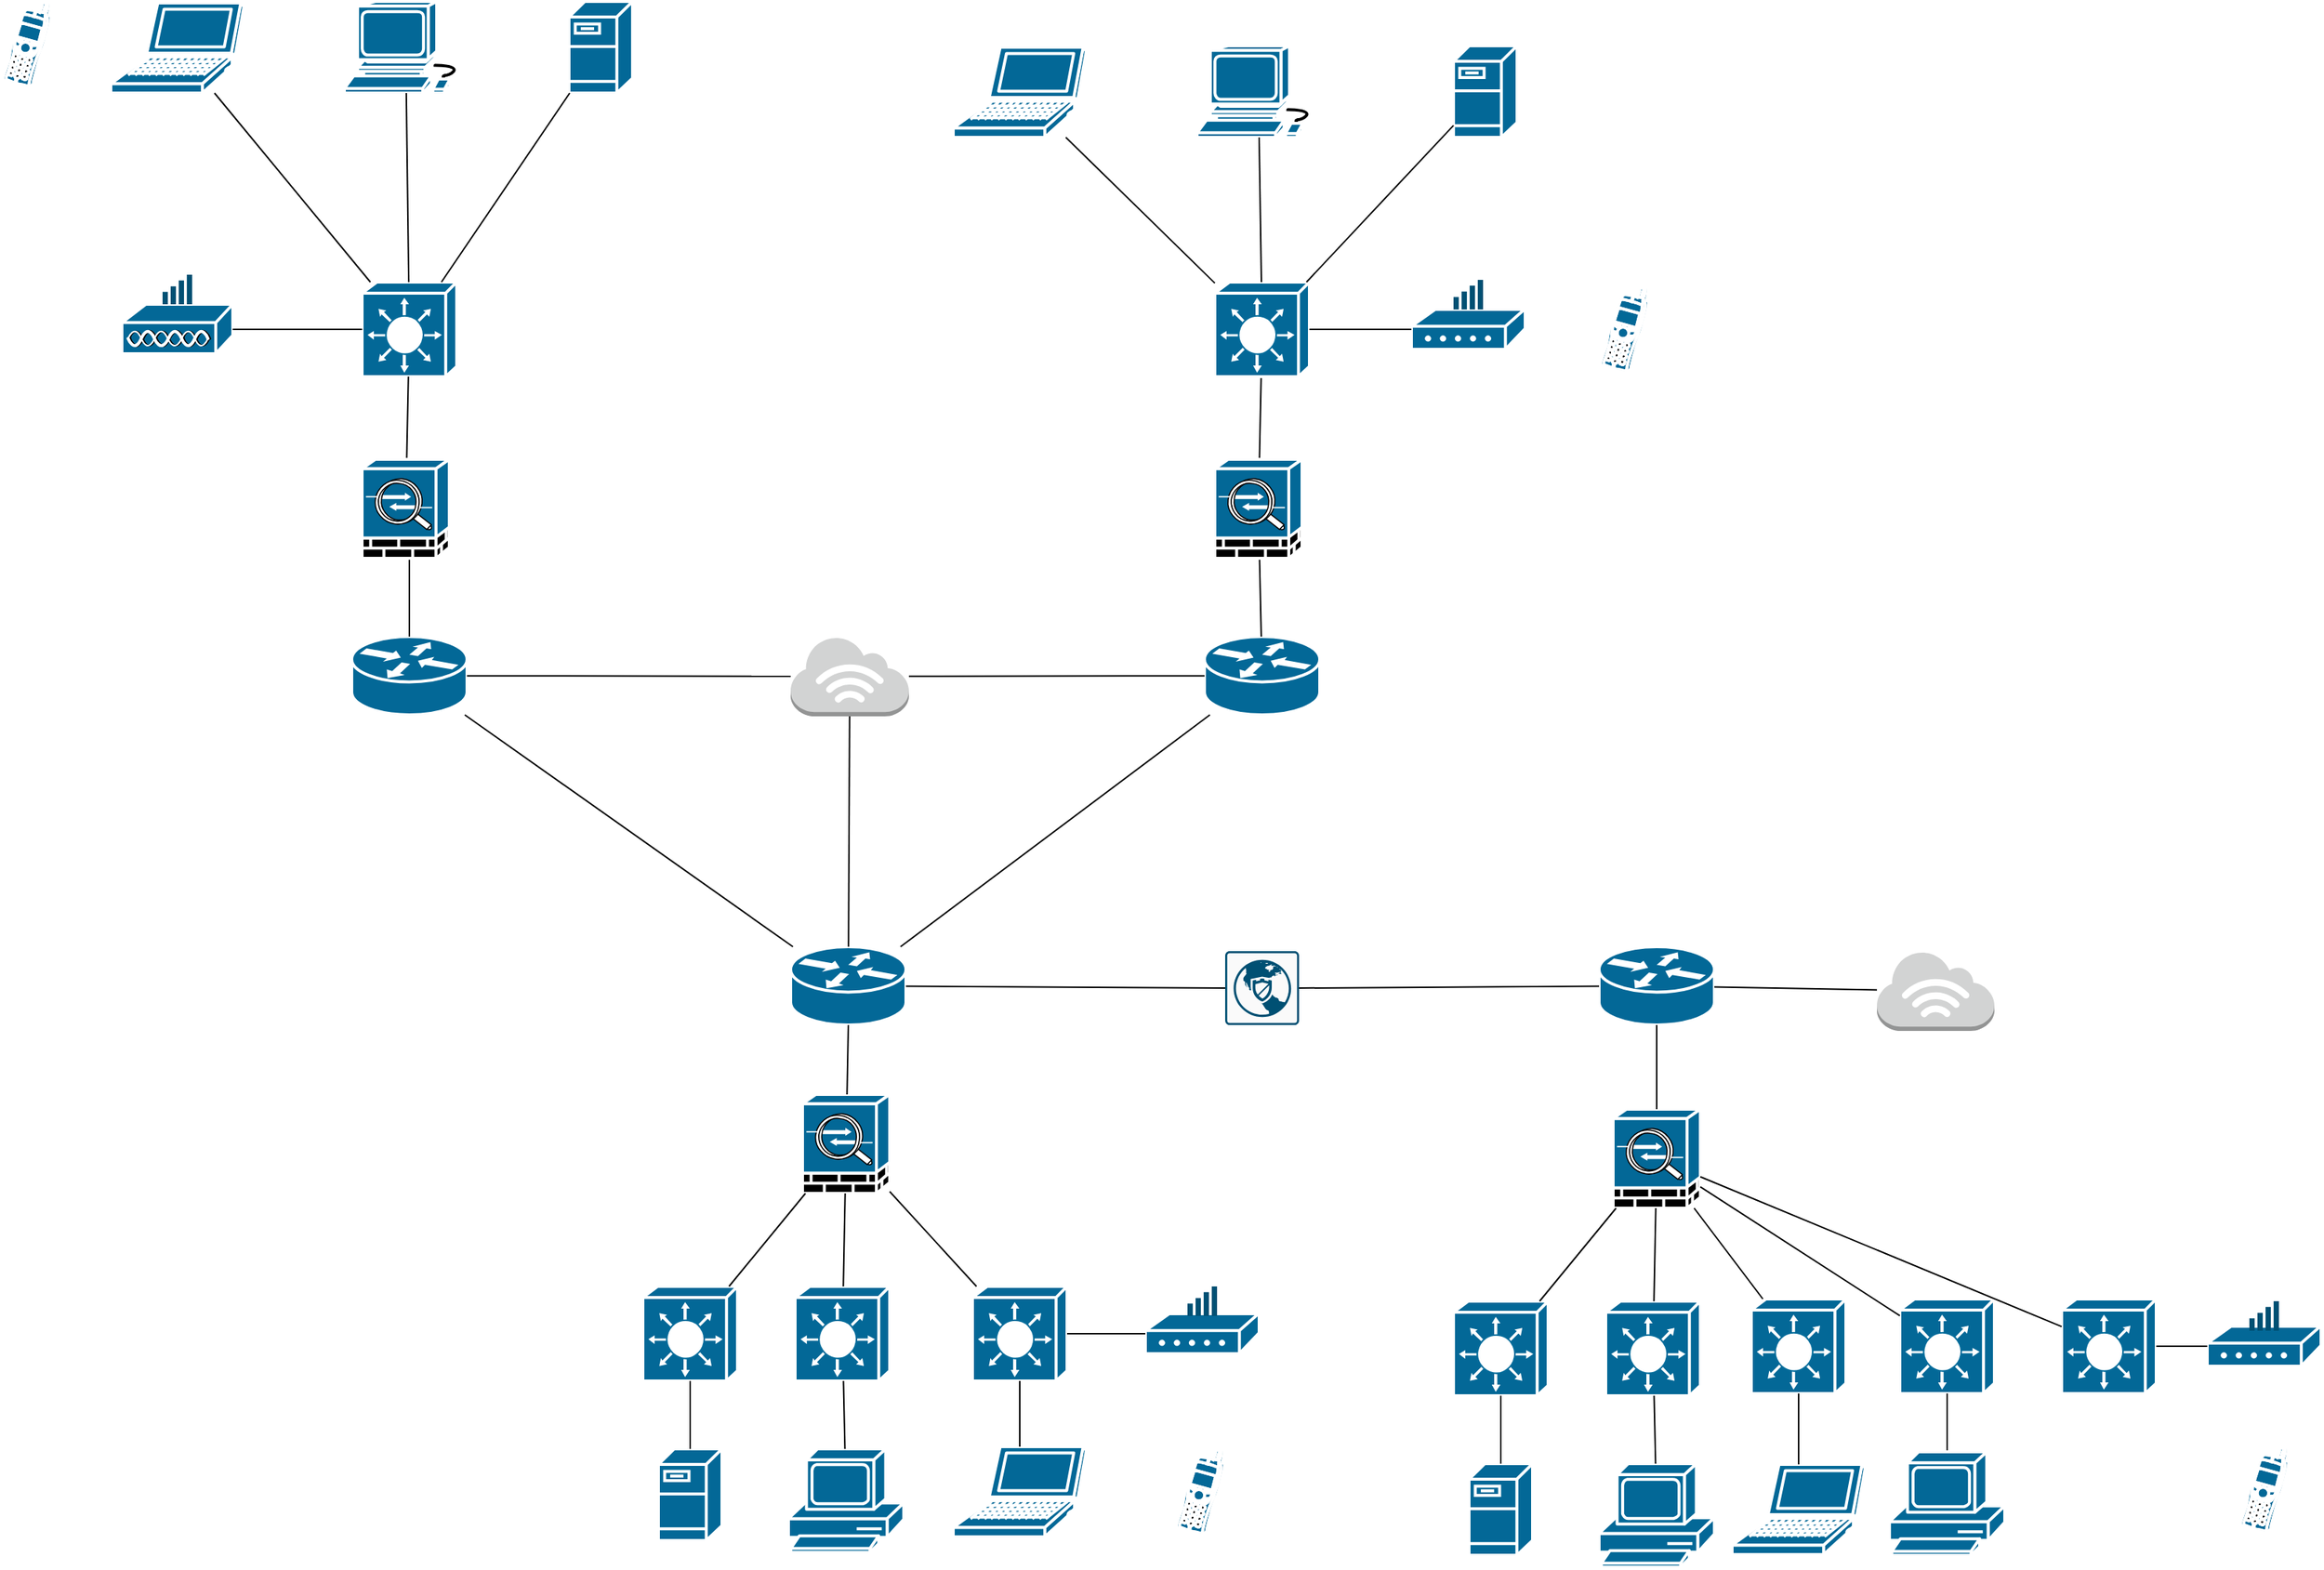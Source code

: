 <mxfile version="20.6.0" type="github">
  <diagram id="C7ttmFVQLfxEwBZLySlj" name="Page-1">
    <mxGraphModel dx="2482" dy="1998" grid="1" gridSize="10" guides="1" tooltips="1" connect="1" arrows="1" fold="1" page="1" pageScale="1" pageWidth="850" pageHeight="1100" math="0" shadow="0">
      <root>
        <mxCell id="0" />
        <mxCell id="1" parent="0" />
        <mxCell id="tZ0DMFnD_mlM0kwJPa9A-1" value="" style="shape=mxgraph.cisco.switches.layer_3_switch;sketch=0;html=1;pointerEvents=1;dashed=0;fillColor=#036897;strokeColor=#ffffff;strokeWidth=2;verticalLabelPosition=bottom;verticalAlign=top;align=center;outlineConnect=0;" vertex="1" parent="1">
          <mxGeometry x="210" y="110" width="64" height="64" as="geometry" />
        </mxCell>
        <mxCell id="tZ0DMFnD_mlM0kwJPa9A-3" value="" style="shape=mxgraph.cisco.servers.fileserver;sketch=0;html=1;pointerEvents=1;dashed=0;fillColor=#036897;strokeColor=#ffffff;strokeWidth=2;verticalLabelPosition=bottom;verticalAlign=top;align=center;outlineConnect=0;" vertex="1" parent="1">
          <mxGeometry x="350" y="-80" width="43" height="62" as="geometry" />
        </mxCell>
        <mxCell id="tZ0DMFnD_mlM0kwJPa9A-4" value="" style="shape=mxgraph.cisco.computers_and_peripherals.laptop;sketch=0;html=1;pointerEvents=1;dashed=0;fillColor=#036897;strokeColor=#ffffff;strokeWidth=2;verticalLabelPosition=bottom;verticalAlign=top;align=center;outlineConnect=0;" vertex="1" parent="1">
          <mxGeometry x="40" y="-79" width="90" height="61" as="geometry" />
        </mxCell>
        <mxCell id="tZ0DMFnD_mlM0kwJPa9A-5" value="" style="shape=mxgraph.cisco.computers_and_peripherals.workstation;sketch=0;html=1;pointerEvents=1;dashed=0;fillColor=#036897;strokeColor=#ffffff;strokeWidth=2;verticalLabelPosition=bottom;verticalAlign=top;align=center;outlineConnect=0;" vertex="1" parent="1">
          <mxGeometry x="198" y="-80" width="83" height="62" as="geometry" />
        </mxCell>
        <mxCell id="tZ0DMFnD_mlM0kwJPa9A-7" value="" style="shape=mxgraph.cisco.routers.router;sketch=0;html=1;pointerEvents=1;dashed=0;fillColor=#036897;strokeColor=#ffffff;strokeWidth=2;verticalLabelPosition=bottom;verticalAlign=top;align=center;outlineConnect=0;" vertex="1" parent="1">
          <mxGeometry x="203" y="350" width="78" height="53" as="geometry" />
        </mxCell>
        <mxCell id="tZ0DMFnD_mlM0kwJPa9A-8" value="" style="shape=mxgraph.cisco.misc.access_point;sketch=0;html=1;pointerEvents=1;dashed=0;fillColor=#036897;strokeColor=#ffffff;strokeWidth=2;verticalLabelPosition=bottom;verticalAlign=top;align=center;outlineConnect=0;" vertex="1" parent="1">
          <mxGeometry x="47.5" y="125" width="75" height="34" as="geometry" />
        </mxCell>
        <mxCell id="tZ0DMFnD_mlM0kwJPa9A-9" value="" style="endArrow=none;html=1;rounded=0;" edge="1" parent="1" source="tZ0DMFnD_mlM0kwJPa9A-1" target="tZ0DMFnD_mlM0kwJPa9A-8">
          <mxGeometry width="50" height="50" relative="1" as="geometry">
            <mxPoint x="440" y="250" as="sourcePoint" />
            <mxPoint x="490" y="200" as="targetPoint" />
          </mxGeometry>
        </mxCell>
        <mxCell id="tZ0DMFnD_mlM0kwJPa9A-10" value="" style="endArrow=none;html=1;rounded=0;" edge="1" parent="1" source="tZ0DMFnD_mlM0kwJPa9A-85" target="tZ0DMFnD_mlM0kwJPa9A-1">
          <mxGeometry width="50" height="50" relative="1" as="geometry">
            <mxPoint x="242" y="230" as="sourcePoint" />
            <mxPoint x="490" y="200" as="targetPoint" />
          </mxGeometry>
        </mxCell>
        <mxCell id="tZ0DMFnD_mlM0kwJPa9A-14" value="" style="endArrow=none;html=1;rounded=0;" edge="1" parent="1" source="tZ0DMFnD_mlM0kwJPa9A-1" target="tZ0DMFnD_mlM0kwJPa9A-5">
          <mxGeometry width="50" height="50" relative="1" as="geometry">
            <mxPoint x="440" y="250" as="sourcePoint" />
            <mxPoint x="490" y="200" as="targetPoint" />
          </mxGeometry>
        </mxCell>
        <mxCell id="tZ0DMFnD_mlM0kwJPa9A-15" value="" style="endArrow=none;html=1;rounded=0;" edge="1" parent="1" source="tZ0DMFnD_mlM0kwJPa9A-1" target="tZ0DMFnD_mlM0kwJPa9A-4">
          <mxGeometry width="50" height="50" relative="1" as="geometry">
            <mxPoint x="440" y="250" as="sourcePoint" />
            <mxPoint x="490" y="200" as="targetPoint" />
          </mxGeometry>
        </mxCell>
        <mxCell id="tZ0DMFnD_mlM0kwJPa9A-16" value="" style="endArrow=none;html=1;rounded=0;" edge="1" parent="1" source="tZ0DMFnD_mlM0kwJPa9A-1" target="tZ0DMFnD_mlM0kwJPa9A-3">
          <mxGeometry width="50" height="50" relative="1" as="geometry">
            <mxPoint x="440" y="250" as="sourcePoint" />
            <mxPoint x="490" y="200" as="targetPoint" />
          </mxGeometry>
        </mxCell>
        <mxCell id="tZ0DMFnD_mlM0kwJPa9A-17" value="" style="endArrow=none;html=1;rounded=0;" edge="1" parent="1" target="tZ0DMFnD_mlM0kwJPa9A-7">
          <mxGeometry width="50" height="50" relative="1" as="geometry">
            <mxPoint x="242" y="297" as="sourcePoint" />
            <mxPoint x="490" y="200" as="targetPoint" />
          </mxGeometry>
        </mxCell>
        <mxCell id="tZ0DMFnD_mlM0kwJPa9A-53" value="" style="shape=mxgraph.cisco.modems_and_phones.cell_phone;sketch=0;html=1;pointerEvents=1;dashed=0;fillColor=#036897;strokeColor=#ffffff;strokeWidth=2;verticalLabelPosition=bottom;verticalAlign=top;align=center;outlineConnect=0;" vertex="1" parent="1">
          <mxGeometry x="-34" y="-80" width="34" height="58" as="geometry" />
        </mxCell>
        <mxCell id="tZ0DMFnD_mlM0kwJPa9A-55" value="" style="points=[[0,0.58,0],[0.09,0.58,0],[0.36,0.39,0],[0.64,0.195,0],[0.91,0,0],[1,0,0],[1,0.25,0],[1,0.5,0],[1,0.75,0],[1,1,0],[0,1,0],[0.09,1,0],[0.36,1,0],[0.64,1,0],[0.91,1,0],[0,0.79,0]];verticalLabelPosition=bottom;sketch=0;html=1;verticalAlign=top;aspect=fixed;align=center;pointerEvents=1;shape=mxgraph.cisco19.wifi_indicator;fillColor=#005073;strokeColor=none;" vertex="1" parent="1">
          <mxGeometry x="75" y="105" width="20" height="20" as="geometry" />
        </mxCell>
        <mxCell id="tZ0DMFnD_mlM0kwJPa9A-59" value="" style="shape=mxgraph.cisco.routers.router;sketch=0;html=1;pointerEvents=1;dashed=0;fillColor=#036897;strokeColor=#ffffff;strokeWidth=2;verticalLabelPosition=bottom;verticalAlign=top;align=center;outlineConnect=0;" vertex="1" parent="1">
          <mxGeometry x="780" y="350" width="78" height="53" as="geometry" />
        </mxCell>
        <mxCell id="tZ0DMFnD_mlM0kwJPa9A-61" value="" style="endArrow=none;html=1;rounded=0;" edge="1" parent="1" source="tZ0DMFnD_mlM0kwJPa9A-86" target="tZ0DMFnD_mlM0kwJPa9A-59">
          <mxGeometry width="50" height="50" relative="1" as="geometry">
            <mxPoint x="819.0" y="297.0" as="sourcePoint" />
            <mxPoint x="470" y="200" as="targetPoint" />
          </mxGeometry>
        </mxCell>
        <mxCell id="tZ0DMFnD_mlM0kwJPa9A-62" value="" style="endArrow=none;html=1;rounded=0;" edge="1" parent="1" source="tZ0DMFnD_mlM0kwJPa9A-63" target="tZ0DMFnD_mlM0kwJPa9A-86">
          <mxGeometry width="50" height="50" relative="1" as="geometry">
            <mxPoint x="420" y="250" as="sourcePoint" />
            <mxPoint x="819.0" y="230" as="targetPoint" />
          </mxGeometry>
        </mxCell>
        <mxCell id="tZ0DMFnD_mlM0kwJPa9A-63" value="" style="shape=mxgraph.cisco.switches.layer_3_switch;sketch=0;html=1;pointerEvents=1;dashed=0;fillColor=#036897;strokeColor=#ffffff;strokeWidth=2;verticalLabelPosition=bottom;verticalAlign=top;align=center;outlineConnect=0;" vertex="1" parent="1">
          <mxGeometry x="787" y="110" width="64" height="64" as="geometry" />
        </mxCell>
        <mxCell id="tZ0DMFnD_mlM0kwJPa9A-64" value="" style="shape=mxgraph.cisco.servers.fileserver;sketch=0;html=1;pointerEvents=1;dashed=0;fillColor=#036897;strokeColor=#ffffff;strokeWidth=2;verticalLabelPosition=bottom;verticalAlign=top;align=center;outlineConnect=0;" vertex="1" parent="1">
          <mxGeometry x="948.5" y="-50" width="43" height="62" as="geometry" />
        </mxCell>
        <mxCell id="tZ0DMFnD_mlM0kwJPa9A-65" value="" style="endArrow=none;html=1;rounded=0;" edge="1" parent="1" source="tZ0DMFnD_mlM0kwJPa9A-63" target="tZ0DMFnD_mlM0kwJPa9A-64">
          <mxGeometry width="50" height="50" relative="1" as="geometry">
            <mxPoint x="660" y="210" as="sourcePoint" />
            <mxPoint x="710" y="160" as="targetPoint" />
          </mxGeometry>
        </mxCell>
        <mxCell id="tZ0DMFnD_mlM0kwJPa9A-66" value="" style="shape=mxgraph.cisco.computers_and_peripherals.workstation;sketch=0;html=1;pointerEvents=1;dashed=0;fillColor=#036897;strokeColor=#ffffff;strokeWidth=2;verticalLabelPosition=bottom;verticalAlign=top;align=center;outlineConnect=0;" vertex="1" parent="1">
          <mxGeometry x="775" y="-50" width="83" height="62" as="geometry" />
        </mxCell>
        <mxCell id="tZ0DMFnD_mlM0kwJPa9A-67" value="" style="endArrow=none;html=1;rounded=0;" edge="1" parent="1" source="tZ0DMFnD_mlM0kwJPa9A-63" target="tZ0DMFnD_mlM0kwJPa9A-66">
          <mxGeometry width="50" height="50" relative="1" as="geometry">
            <mxPoint x="670" y="110" as="sourcePoint" />
            <mxPoint x="720" y="60" as="targetPoint" />
          </mxGeometry>
        </mxCell>
        <mxCell id="tZ0DMFnD_mlM0kwJPa9A-68" value="" style="shape=mxgraph.cisco.computers_and_peripherals.laptop;sketch=0;html=1;pointerEvents=1;dashed=0;fillColor=#036897;strokeColor=#ffffff;strokeWidth=2;verticalLabelPosition=bottom;verticalAlign=top;align=center;outlineConnect=0;" vertex="1" parent="1">
          <mxGeometry x="610" y="-49" width="90" height="61" as="geometry" />
        </mxCell>
        <mxCell id="tZ0DMFnD_mlM0kwJPa9A-69" value="" style="endArrow=none;html=1;rounded=0;" edge="1" parent="1" source="tZ0DMFnD_mlM0kwJPa9A-63" target="tZ0DMFnD_mlM0kwJPa9A-68">
          <mxGeometry width="50" height="50" relative="1" as="geometry">
            <mxPoint x="580" y="90" as="sourcePoint" />
            <mxPoint x="630" y="40" as="targetPoint" />
          </mxGeometry>
        </mxCell>
        <mxCell id="tZ0DMFnD_mlM0kwJPa9A-70" value="" style="shape=mxgraph.cisco.modems_and_phones.modem;sketch=0;html=1;pointerEvents=1;dashed=0;fillColor=#036897;strokeColor=#ffffff;strokeWidth=2;verticalLabelPosition=bottom;verticalAlign=top;align=center;outlineConnect=0;" vertex="1" parent="1">
          <mxGeometry x="920" y="128.5" width="77" height="27" as="geometry" />
        </mxCell>
        <mxCell id="tZ0DMFnD_mlM0kwJPa9A-71" value="" style="endArrow=none;html=1;rounded=0;" edge="1" parent="1" source="tZ0DMFnD_mlM0kwJPa9A-70" target="tZ0DMFnD_mlM0kwJPa9A-63">
          <mxGeometry width="50" height="50" relative="1" as="geometry">
            <mxPoint x="600" y="90" as="sourcePoint" />
            <mxPoint x="650" y="40" as="targetPoint" />
          </mxGeometry>
        </mxCell>
        <mxCell id="tZ0DMFnD_mlM0kwJPa9A-72" value="" style="points=[[0,0.58,0],[0.09,0.58,0],[0.36,0.39,0],[0.64,0.195,0],[0.91,0,0],[1,0,0],[1,0.25,0],[1,0.5,0],[1,0.75,0],[1,1,0],[0,1,0],[0.09,1,0],[0.36,1,0],[0.64,1,0],[0.91,1,0],[0,0.79,0]];verticalLabelPosition=bottom;sketch=0;html=1;verticalAlign=top;aspect=fixed;align=center;pointerEvents=1;shape=mxgraph.cisco19.wifi_indicator;fillColor=#005073;strokeColor=none;" vertex="1" parent="1">
          <mxGeometry x="948.5" y="108.5" width="20" height="20" as="geometry" />
        </mxCell>
        <mxCell id="tZ0DMFnD_mlM0kwJPa9A-73" value="" style="shape=mxgraph.cisco.modems_and_phones.cell_phone;sketch=0;html=1;pointerEvents=1;dashed=0;fillColor=#036897;strokeColor=#ffffff;strokeWidth=2;verticalLabelPosition=bottom;verticalAlign=top;align=center;outlineConnect=0;" vertex="1" parent="1">
          <mxGeometry x="1480" y="898.5" width="34" height="58" as="geometry" />
        </mxCell>
        <mxCell id="tZ0DMFnD_mlM0kwJPa9A-76" value="" style="shape=mxgraph.cisco.routers.router;sketch=0;html=1;pointerEvents=1;dashed=0;fillColor=#036897;strokeColor=#ffffff;strokeWidth=2;verticalLabelPosition=bottom;verticalAlign=top;align=center;outlineConnect=0;" vertex="1" parent="1">
          <mxGeometry x="500" y="560" width="78" height="53" as="geometry" />
        </mxCell>
        <mxCell id="tZ0DMFnD_mlM0kwJPa9A-77" value="" style="endArrow=none;html=1;rounded=0;" edge="1" parent="1" source="tZ0DMFnD_mlM0kwJPa9A-76" target="tZ0DMFnD_mlM0kwJPa9A-7">
          <mxGeometry width="50" height="50" relative="1" as="geometry">
            <mxPoint x="510" y="500" as="sourcePoint" />
            <mxPoint x="560" y="450" as="targetPoint" />
          </mxGeometry>
        </mxCell>
        <mxCell id="tZ0DMFnD_mlM0kwJPa9A-78" value="" style="endArrow=none;html=1;rounded=0;" edge="1" parent="1" source="tZ0DMFnD_mlM0kwJPa9A-76" target="tZ0DMFnD_mlM0kwJPa9A-59">
          <mxGeometry width="50" height="50" relative="1" as="geometry">
            <mxPoint x="510" y="500" as="sourcePoint" />
            <mxPoint x="560" y="450" as="targetPoint" />
          </mxGeometry>
        </mxCell>
        <mxCell id="tZ0DMFnD_mlM0kwJPa9A-81" value="" style="shape=mxgraph.cisco.routers.router;sketch=0;html=1;pointerEvents=1;dashed=0;fillColor=#036897;strokeColor=#ffffff;strokeWidth=2;verticalLabelPosition=bottom;verticalAlign=top;align=center;outlineConnect=0;" vertex="1" parent="1">
          <mxGeometry x="1047" y="560" width="78" height="53" as="geometry" />
        </mxCell>
        <mxCell id="tZ0DMFnD_mlM0kwJPa9A-85" value="" style="shape=mxgraph.cisco.misc.asa_5500;html=1;pointerEvents=1;dashed=0;fillColor=#036897;strokeColor=#ffffff;strokeWidth=2;verticalLabelPosition=bottom;verticalAlign=top;align=center;outlineConnect=0;" vertex="1" parent="1">
          <mxGeometry x="210" y="230" width="59" height="67" as="geometry" />
        </mxCell>
        <mxCell id="tZ0DMFnD_mlM0kwJPa9A-86" value="" style="shape=mxgraph.cisco.misc.asa_5500;html=1;pointerEvents=1;dashed=0;fillColor=#036897;strokeColor=#ffffff;strokeWidth=2;verticalLabelPosition=bottom;verticalAlign=top;align=center;outlineConnect=0;" vertex="1" parent="1">
          <mxGeometry x="787" y="230" width="59" height="67" as="geometry" />
        </mxCell>
        <mxCell id="tZ0DMFnD_mlM0kwJPa9A-88" value="" style="sketch=0;points=[[0.015,0.015,0],[0.985,0.015,0],[0.985,0.985,0],[0.015,0.985,0],[0.25,0,0],[0.5,0,0],[0.75,0,0],[1,0.25,0],[1,0.5,0],[1,0.75,0],[0.75,1,0],[0.5,1,0],[0.25,1,0],[0,0.75,0],[0,0.5,0],[0,0.25,0]];verticalLabelPosition=bottom;html=1;verticalAlign=top;aspect=fixed;align=center;pointerEvents=1;shape=mxgraph.cisco19.rect;prIcon=virtual_private_network;fillColor=#FAFAFA;strokeColor=#005073;" vertex="1" parent="1">
          <mxGeometry x="794" y="563" width="50" height="50" as="geometry" />
        </mxCell>
        <mxCell id="tZ0DMFnD_mlM0kwJPa9A-89" value="" style="endArrow=none;html=1;rounded=0;exitX=0;exitY=0.5;exitDx=0;exitDy=0;exitPerimeter=0;" edge="1" parent="1" source="tZ0DMFnD_mlM0kwJPa9A-88" target="tZ0DMFnD_mlM0kwJPa9A-76">
          <mxGeometry width="50" height="50" relative="1" as="geometry">
            <mxPoint x="780" y="540" as="sourcePoint" />
            <mxPoint x="830" y="490" as="targetPoint" />
          </mxGeometry>
        </mxCell>
        <mxCell id="tZ0DMFnD_mlM0kwJPa9A-91" value="" style="endArrow=none;html=1;rounded=0;exitX=1;exitY=0.5;exitDx=0;exitDy=0;exitPerimeter=0;" edge="1" parent="1" source="tZ0DMFnD_mlM0kwJPa9A-88" target="tZ0DMFnD_mlM0kwJPa9A-81">
          <mxGeometry width="50" height="50" relative="1" as="geometry">
            <mxPoint x="780" y="540" as="sourcePoint" />
            <mxPoint x="830" y="490" as="targetPoint" />
          </mxGeometry>
        </mxCell>
        <mxCell id="tZ0DMFnD_mlM0kwJPa9A-94" value="" style="outlineConnect=0;dashed=0;verticalLabelPosition=bottom;verticalAlign=top;align=center;html=1;shape=mxgraph.aws3.internet_3;fillColor=#D2D3D3;gradientColor=none;" vertex="1" parent="1">
          <mxGeometry x="500" y="350" width="80" height="54" as="geometry" />
        </mxCell>
        <mxCell id="tZ0DMFnD_mlM0kwJPa9A-98" value="" style="endArrow=none;html=1;rounded=0;" edge="1" parent="1" source="tZ0DMFnD_mlM0kwJPa9A-59" target="tZ0DMFnD_mlM0kwJPa9A-94">
          <mxGeometry width="50" height="50" relative="1" as="geometry">
            <mxPoint x="670" y="490" as="sourcePoint" />
            <mxPoint x="720" y="440" as="targetPoint" />
          </mxGeometry>
        </mxCell>
        <mxCell id="tZ0DMFnD_mlM0kwJPa9A-99" value="" style="endArrow=none;html=1;rounded=0;" edge="1" parent="1" source="tZ0DMFnD_mlM0kwJPa9A-7" target="tZ0DMFnD_mlM0kwJPa9A-94">
          <mxGeometry width="50" height="50" relative="1" as="geometry">
            <mxPoint x="790" y="386.57" as="sourcePoint" />
            <mxPoint x="590" y="386.928" as="targetPoint" />
          </mxGeometry>
        </mxCell>
        <mxCell id="tZ0DMFnD_mlM0kwJPa9A-100" value="" style="endArrow=none;html=1;rounded=0;" edge="1" parent="1" source="tZ0DMFnD_mlM0kwJPa9A-94" target="tZ0DMFnD_mlM0kwJPa9A-76">
          <mxGeometry width="50" height="50" relative="1" as="geometry">
            <mxPoint x="800" y="396.57" as="sourcePoint" />
            <mxPoint x="600" y="396.928" as="targetPoint" />
          </mxGeometry>
        </mxCell>
        <mxCell id="tZ0DMFnD_mlM0kwJPa9A-101" value="" style="outlineConnect=0;dashed=0;verticalLabelPosition=bottom;verticalAlign=top;align=center;html=1;shape=mxgraph.aws3.internet_3;fillColor=#D2D3D3;gradientColor=none;" vertex="1" parent="1">
          <mxGeometry x="1235" y="563" width="79.5" height="54" as="geometry" />
        </mxCell>
        <mxCell id="tZ0DMFnD_mlM0kwJPa9A-102" value="" style="endArrow=none;html=1;rounded=0;" edge="1" parent="1" source="tZ0DMFnD_mlM0kwJPa9A-81" target="tZ0DMFnD_mlM0kwJPa9A-101">
          <mxGeometry width="50" height="50" relative="1" as="geometry">
            <mxPoint x="830" y="500" as="sourcePoint" />
            <mxPoint x="880" y="450" as="targetPoint" />
          </mxGeometry>
        </mxCell>
        <mxCell id="tZ0DMFnD_mlM0kwJPa9A-103" value="" style="shape=mxgraph.cisco.misc.asa_5500;html=1;pointerEvents=1;dashed=0;fillColor=#036897;strokeColor=#ffffff;strokeWidth=2;verticalLabelPosition=bottom;verticalAlign=top;align=center;outlineConnect=0;" vertex="1" parent="1">
          <mxGeometry x="508" y="660" width="59" height="67" as="geometry" />
        </mxCell>
        <mxCell id="tZ0DMFnD_mlM0kwJPa9A-104" value="" style="endArrow=none;html=1;rounded=0;entryX=0.5;entryY=1;entryDx=0;entryDy=0;entryPerimeter=0;" edge="1" parent="1" source="tZ0DMFnD_mlM0kwJPa9A-103" target="tZ0DMFnD_mlM0kwJPa9A-76">
          <mxGeometry width="50" height="50" relative="1" as="geometry">
            <mxPoint x="830" y="810" as="sourcePoint" />
            <mxPoint x="880" y="760" as="targetPoint" />
          </mxGeometry>
        </mxCell>
        <mxCell id="tZ0DMFnD_mlM0kwJPa9A-105" value="" style="shape=mxgraph.cisco.switches.layer_3_switch;sketch=0;html=1;pointerEvents=1;dashed=0;fillColor=#036897;strokeColor=#ffffff;strokeWidth=2;verticalLabelPosition=bottom;verticalAlign=top;align=center;outlineConnect=0;" vertex="1" parent="1">
          <mxGeometry x="503" y="790" width="64" height="64" as="geometry" />
        </mxCell>
        <mxCell id="tZ0DMFnD_mlM0kwJPa9A-106" value="" style="endArrow=none;html=1;rounded=0;" edge="1" parent="1" source="tZ0DMFnD_mlM0kwJPa9A-105" target="tZ0DMFnD_mlM0kwJPa9A-103">
          <mxGeometry width="50" height="50" relative="1" as="geometry">
            <mxPoint x="820" y="630" as="sourcePoint" />
            <mxPoint x="870" y="580" as="targetPoint" />
          </mxGeometry>
        </mxCell>
        <mxCell id="tZ0DMFnD_mlM0kwJPa9A-109" value="" style="shape=mxgraph.cisco.switches.layer_3_switch;sketch=0;html=1;pointerEvents=1;dashed=0;fillColor=#036897;strokeColor=#ffffff;strokeWidth=2;verticalLabelPosition=bottom;verticalAlign=top;align=center;outlineConnect=0;" vertex="1" parent="1">
          <mxGeometry x="400" y="790" width="64" height="64" as="geometry" />
        </mxCell>
        <mxCell id="tZ0DMFnD_mlM0kwJPa9A-110" value="" style="shape=mxgraph.cisco.switches.layer_3_switch;sketch=0;html=1;pointerEvents=1;dashed=0;fillColor=#036897;strokeColor=#ffffff;strokeWidth=2;verticalLabelPosition=bottom;verticalAlign=top;align=center;outlineConnect=0;" vertex="1" parent="1">
          <mxGeometry x="623" y="790" width="64" height="64" as="geometry" />
        </mxCell>
        <mxCell id="tZ0DMFnD_mlM0kwJPa9A-111" value="" style="endArrow=none;html=1;rounded=0;" edge="1" parent="1" source="tZ0DMFnD_mlM0kwJPa9A-109" target="tZ0DMFnD_mlM0kwJPa9A-103">
          <mxGeometry width="50" height="50" relative="1" as="geometry">
            <mxPoint x="650" y="780" as="sourcePoint" />
            <mxPoint x="700" y="730" as="targetPoint" />
          </mxGeometry>
        </mxCell>
        <mxCell id="tZ0DMFnD_mlM0kwJPa9A-112" value="" style="endArrow=none;html=1;rounded=0;" edge="1" parent="1" source="tZ0DMFnD_mlM0kwJPa9A-110" target="tZ0DMFnD_mlM0kwJPa9A-103">
          <mxGeometry width="50" height="50" relative="1" as="geometry">
            <mxPoint x="650" y="780" as="sourcePoint" />
            <mxPoint x="700" y="730" as="targetPoint" />
          </mxGeometry>
        </mxCell>
        <mxCell id="tZ0DMFnD_mlM0kwJPa9A-113" value="" style="shape=mxgraph.cisco.servers.fileserver;sketch=0;html=1;pointerEvents=1;dashed=0;fillColor=#036897;strokeColor=#ffffff;strokeWidth=2;verticalLabelPosition=bottom;verticalAlign=top;align=center;outlineConnect=0;" vertex="1" parent="1">
          <mxGeometry x="410.5" y="900" width="43" height="62" as="geometry" />
        </mxCell>
        <mxCell id="tZ0DMFnD_mlM0kwJPa9A-114" value="" style="shape=mxgraph.cisco.modems_and_phones.modem;sketch=0;html=1;pointerEvents=1;dashed=0;fillColor=#036897;strokeColor=#ffffff;strokeWidth=2;verticalLabelPosition=bottom;verticalAlign=top;align=center;outlineConnect=0;" vertex="1" parent="1">
          <mxGeometry x="740" y="808.5" width="77" height="27" as="geometry" />
        </mxCell>
        <mxCell id="tZ0DMFnD_mlM0kwJPa9A-118" value="" style="points=[[0,0.58,0],[0.09,0.58,0],[0.36,0.39,0],[0.64,0.195,0],[0.91,0,0],[1,0,0],[1,0.25,0],[1,0.5,0],[1,0.75,0],[1,1,0],[0,1,0],[0.09,1,0],[0.36,1,0],[0.64,1,0],[0.91,1,0],[0,0.79,0]];verticalLabelPosition=bottom;sketch=0;html=1;verticalAlign=top;aspect=fixed;align=center;pointerEvents=1;shape=mxgraph.cisco19.wifi_indicator;fillColor=#005073;strokeColor=none;" vertex="1" parent="1">
          <mxGeometry x="768.5" y="790" width="20" height="20" as="geometry" />
        </mxCell>
        <mxCell id="tZ0DMFnD_mlM0kwJPa9A-121" value="" style="endArrow=none;html=1;rounded=0;" edge="1" parent="1" source="tZ0DMFnD_mlM0kwJPa9A-110" target="tZ0DMFnD_mlM0kwJPa9A-114">
          <mxGeometry width="50" height="50" relative="1" as="geometry">
            <mxPoint x="560" y="800" as="sourcePoint" />
            <mxPoint x="610" y="750" as="targetPoint" />
          </mxGeometry>
        </mxCell>
        <mxCell id="tZ0DMFnD_mlM0kwJPa9A-122" value="" style="shape=mxgraph.cisco.computers_and_peripherals.pc;html=1;pointerEvents=1;dashed=0;fillColor=#036897;strokeColor=#ffffff;strokeWidth=2;verticalLabelPosition=bottom;verticalAlign=top;align=center;outlineConnect=0;" vertex="1" parent="1">
          <mxGeometry x="498.5" y="900" width="78" height="70" as="geometry" />
        </mxCell>
        <mxCell id="tZ0DMFnD_mlM0kwJPa9A-123" value="" style="shape=mxgraph.cisco.computers_and_peripherals.laptop;html=1;pointerEvents=1;dashed=0;fillColor=#036897;strokeColor=#ffffff;strokeWidth=2;verticalLabelPosition=bottom;verticalAlign=top;align=center;outlineConnect=0;" vertex="1" parent="1">
          <mxGeometry x="610" y="898.5" width="90" height="61" as="geometry" />
        </mxCell>
        <mxCell id="tZ0DMFnD_mlM0kwJPa9A-124" value="" style="shape=mxgraph.cisco.modems_and_phones.cell_phone;sketch=0;html=1;pointerEvents=1;dashed=0;fillColor=#036897;strokeColor=#ffffff;strokeWidth=2;verticalLabelPosition=bottom;verticalAlign=top;align=center;outlineConnect=0;" vertex="1" parent="1">
          <mxGeometry x="760" y="900" width="34" height="58" as="geometry" />
        </mxCell>
        <mxCell id="tZ0DMFnD_mlM0kwJPa9A-125" value="" style="endArrow=none;html=1;rounded=0;" edge="1" parent="1" source="tZ0DMFnD_mlM0kwJPa9A-113" target="tZ0DMFnD_mlM0kwJPa9A-109">
          <mxGeometry width="50" height="50" relative="1" as="geometry">
            <mxPoint x="670" y="710" as="sourcePoint" />
            <mxPoint x="720" y="660" as="targetPoint" />
          </mxGeometry>
        </mxCell>
        <mxCell id="tZ0DMFnD_mlM0kwJPa9A-126" value="" style="endArrow=none;html=1;rounded=0;" edge="1" parent="1" source="tZ0DMFnD_mlM0kwJPa9A-122" target="tZ0DMFnD_mlM0kwJPa9A-105">
          <mxGeometry width="50" height="50" relative="1" as="geometry">
            <mxPoint x="630" y="760" as="sourcePoint" />
            <mxPoint x="680" y="710" as="targetPoint" />
          </mxGeometry>
        </mxCell>
        <mxCell id="tZ0DMFnD_mlM0kwJPa9A-127" value="" style="endArrow=none;html=1;rounded=0;" edge="1" parent="1" source="tZ0DMFnD_mlM0kwJPa9A-110" target="tZ0DMFnD_mlM0kwJPa9A-123">
          <mxGeometry width="50" height="50" relative="1" as="geometry">
            <mxPoint x="630" y="800" as="sourcePoint" />
            <mxPoint x="680" y="750" as="targetPoint" />
          </mxGeometry>
        </mxCell>
        <mxCell id="tZ0DMFnD_mlM0kwJPa9A-128" value="" style="shape=mxgraph.cisco.misc.asa_5500;html=1;pointerEvents=1;dashed=0;fillColor=#036897;strokeColor=#ffffff;strokeWidth=2;verticalLabelPosition=bottom;verticalAlign=top;align=center;outlineConnect=0;" vertex="1" parent="1">
          <mxGeometry x="1056.5" y="670" width="59" height="67" as="geometry" />
        </mxCell>
        <mxCell id="tZ0DMFnD_mlM0kwJPa9A-129" value="" style="shape=mxgraph.cisco.switches.layer_3_switch;sketch=0;html=1;pointerEvents=1;dashed=0;fillColor=#036897;strokeColor=#ffffff;strokeWidth=2;verticalLabelPosition=bottom;verticalAlign=top;align=center;outlineConnect=0;" vertex="1" parent="1">
          <mxGeometry x="1051.5" y="800" width="64" height="64" as="geometry" />
        </mxCell>
        <mxCell id="tZ0DMFnD_mlM0kwJPa9A-130" value="" style="endArrow=none;html=1;rounded=0;" edge="1" parent="1" source="tZ0DMFnD_mlM0kwJPa9A-129" target="tZ0DMFnD_mlM0kwJPa9A-128">
          <mxGeometry width="50" height="50" relative="1" as="geometry">
            <mxPoint x="1368.5" y="640" as="sourcePoint" />
            <mxPoint x="1418.5" y="590" as="targetPoint" />
          </mxGeometry>
        </mxCell>
        <mxCell id="tZ0DMFnD_mlM0kwJPa9A-131" value="" style="shape=mxgraph.cisco.switches.layer_3_switch;sketch=0;html=1;pointerEvents=1;dashed=0;fillColor=#036897;strokeColor=#ffffff;strokeWidth=2;verticalLabelPosition=bottom;verticalAlign=top;align=center;outlineConnect=0;" vertex="1" parent="1">
          <mxGeometry x="948.5" y="800" width="64" height="64" as="geometry" />
        </mxCell>
        <mxCell id="tZ0DMFnD_mlM0kwJPa9A-132" value="" style="shape=mxgraph.cisco.switches.layer_3_switch;sketch=0;html=1;pointerEvents=1;dashed=0;fillColor=#036897;strokeColor=#ffffff;strokeWidth=2;verticalLabelPosition=bottom;verticalAlign=top;align=center;outlineConnect=0;" vertex="1" parent="1">
          <mxGeometry x="1150" y="798.5" width="64" height="64" as="geometry" />
        </mxCell>
        <mxCell id="tZ0DMFnD_mlM0kwJPa9A-133" value="" style="endArrow=none;html=1;rounded=0;" edge="1" parent="1" source="tZ0DMFnD_mlM0kwJPa9A-131" target="tZ0DMFnD_mlM0kwJPa9A-128">
          <mxGeometry width="50" height="50" relative="1" as="geometry">
            <mxPoint x="1198.5" y="790" as="sourcePoint" />
            <mxPoint x="1248.5" y="740" as="targetPoint" />
          </mxGeometry>
        </mxCell>
        <mxCell id="tZ0DMFnD_mlM0kwJPa9A-134" value="" style="endArrow=none;html=1;rounded=0;" edge="1" parent="1" source="tZ0DMFnD_mlM0kwJPa9A-132" target="tZ0DMFnD_mlM0kwJPa9A-128">
          <mxGeometry width="50" height="50" relative="1" as="geometry">
            <mxPoint x="1198.5" y="790" as="sourcePoint" />
            <mxPoint x="1248.5" y="740" as="targetPoint" />
          </mxGeometry>
        </mxCell>
        <mxCell id="tZ0DMFnD_mlM0kwJPa9A-135" value="" style="shape=mxgraph.cisco.servers.fileserver;sketch=0;html=1;pointerEvents=1;dashed=0;fillColor=#036897;strokeColor=#ffffff;strokeWidth=2;verticalLabelPosition=bottom;verticalAlign=top;align=center;outlineConnect=0;" vertex="1" parent="1">
          <mxGeometry x="959" y="910" width="43" height="62" as="geometry" />
        </mxCell>
        <mxCell id="tZ0DMFnD_mlM0kwJPa9A-139" value="" style="shape=mxgraph.cisco.computers_and_peripherals.pc;html=1;pointerEvents=1;dashed=0;fillColor=#036897;strokeColor=#ffffff;strokeWidth=2;verticalLabelPosition=bottom;verticalAlign=top;align=center;outlineConnect=0;" vertex="1" parent="1">
          <mxGeometry x="1047" y="910" width="78" height="70" as="geometry" />
        </mxCell>
        <mxCell id="tZ0DMFnD_mlM0kwJPa9A-140" value="" style="shape=mxgraph.cisco.computers_and_peripherals.laptop;html=1;pointerEvents=1;dashed=0;fillColor=#036897;strokeColor=#ffffff;strokeWidth=2;verticalLabelPosition=bottom;verticalAlign=top;align=center;outlineConnect=0;" vertex="1" parent="1">
          <mxGeometry x="1137" y="910.5" width="90" height="61" as="geometry" />
        </mxCell>
        <mxCell id="tZ0DMFnD_mlM0kwJPa9A-142" value="" style="endArrow=none;html=1;rounded=0;" edge="1" parent="1" source="tZ0DMFnD_mlM0kwJPa9A-135" target="tZ0DMFnD_mlM0kwJPa9A-131">
          <mxGeometry width="50" height="50" relative="1" as="geometry">
            <mxPoint x="1218.5" y="720" as="sourcePoint" />
            <mxPoint x="1268.5" y="670" as="targetPoint" />
          </mxGeometry>
        </mxCell>
        <mxCell id="tZ0DMFnD_mlM0kwJPa9A-143" value="" style="endArrow=none;html=1;rounded=0;" edge="1" parent="1" source="tZ0DMFnD_mlM0kwJPa9A-139" target="tZ0DMFnD_mlM0kwJPa9A-129">
          <mxGeometry width="50" height="50" relative="1" as="geometry">
            <mxPoint x="1178.5" y="770" as="sourcePoint" />
            <mxPoint x="1228.5" y="720" as="targetPoint" />
          </mxGeometry>
        </mxCell>
        <mxCell id="tZ0DMFnD_mlM0kwJPa9A-144" value="" style="endArrow=none;html=1;rounded=0;" edge="1" parent="1" source="tZ0DMFnD_mlM0kwJPa9A-132" target="tZ0DMFnD_mlM0kwJPa9A-140">
          <mxGeometry width="50" height="50" relative="1" as="geometry">
            <mxPoint x="1178.5" y="810" as="sourcePoint" />
            <mxPoint x="1228.5" y="760" as="targetPoint" />
          </mxGeometry>
        </mxCell>
        <mxCell id="tZ0DMFnD_mlM0kwJPa9A-145" value="" style="endArrow=none;html=1;rounded=0;" edge="1" parent="1" source="tZ0DMFnD_mlM0kwJPa9A-128" target="tZ0DMFnD_mlM0kwJPa9A-81">
          <mxGeometry width="50" height="50" relative="1" as="geometry">
            <mxPoint x="1050" y="740" as="sourcePoint" />
            <mxPoint x="1100" y="690" as="targetPoint" />
          </mxGeometry>
        </mxCell>
        <mxCell id="tZ0DMFnD_mlM0kwJPa9A-146" value="" style="shape=mxgraph.cisco.switches.layer_3_switch;sketch=0;html=1;pointerEvents=1;dashed=0;fillColor=#036897;strokeColor=#ffffff;strokeWidth=2;verticalLabelPosition=bottom;verticalAlign=top;align=center;outlineConnect=0;" vertex="1" parent="1">
          <mxGeometry x="1250.5" y="798.5" width="64" height="64" as="geometry" />
        </mxCell>
        <mxCell id="tZ0DMFnD_mlM0kwJPa9A-147" value="" style="endArrow=none;html=1;rounded=0;" edge="1" parent="1" target="tZ0DMFnD_mlM0kwJPa9A-146" source="tZ0DMFnD_mlM0kwJPa9A-152">
          <mxGeometry width="50" height="50" relative="1" as="geometry">
            <mxPoint x="1308.726" y="908.5" as="sourcePoint" />
            <mxPoint x="1452" y="718.5" as="targetPoint" />
          </mxGeometry>
        </mxCell>
        <mxCell id="tZ0DMFnD_mlM0kwJPa9A-148" value="" style="shape=mxgraph.cisco.switches.layer_3_switch;sketch=0;html=1;pointerEvents=1;dashed=0;fillColor=#036897;strokeColor=#ffffff;strokeWidth=2;verticalLabelPosition=bottom;verticalAlign=top;align=center;outlineConnect=0;" vertex="1" parent="1">
          <mxGeometry x="1360" y="798.5" width="64" height="64" as="geometry" />
        </mxCell>
        <mxCell id="tZ0DMFnD_mlM0kwJPa9A-150" value="" style="endArrow=none;html=1;rounded=0;" edge="1" parent="1" source="tZ0DMFnD_mlM0kwJPa9A-146" target="tZ0DMFnD_mlM0kwJPa9A-128">
          <mxGeometry width="50" height="50" relative="1" as="geometry">
            <mxPoint x="1220" y="870" as="sourcePoint" />
            <mxPoint x="1270" y="820" as="targetPoint" />
          </mxGeometry>
        </mxCell>
        <mxCell id="tZ0DMFnD_mlM0kwJPa9A-151" value="" style="endArrow=none;html=1;rounded=0;" edge="1" parent="1" source="tZ0DMFnD_mlM0kwJPa9A-148" target="tZ0DMFnD_mlM0kwJPa9A-128">
          <mxGeometry width="50" height="50" relative="1" as="geometry">
            <mxPoint x="1220" y="870" as="sourcePoint" />
            <mxPoint x="1270" y="820" as="targetPoint" />
          </mxGeometry>
        </mxCell>
        <mxCell id="tZ0DMFnD_mlM0kwJPa9A-152" value="" style="shape=mxgraph.cisco.computers_and_peripherals.pc;html=1;pointerEvents=1;dashed=0;fillColor=#036897;strokeColor=#ffffff;strokeWidth=2;verticalLabelPosition=bottom;verticalAlign=top;align=center;outlineConnect=0;" vertex="1" parent="1">
          <mxGeometry x="1243.5" y="902" width="78" height="70" as="geometry" />
        </mxCell>
        <mxCell id="tZ0DMFnD_mlM0kwJPa9A-155" value="" style="shape=mxgraph.cisco.modems_and_phones.cell_phone;sketch=0;html=1;pointerEvents=1;dashed=0;fillColor=#036897;strokeColor=#ffffff;strokeWidth=2;verticalLabelPosition=bottom;verticalAlign=top;align=center;outlineConnect=0;" vertex="1" parent="1">
          <mxGeometry x="1047" y="113" width="34" height="58" as="geometry" />
        </mxCell>
        <mxCell id="tZ0DMFnD_mlM0kwJPa9A-157" value="" style="shape=mxgraph.cisco.modems_and_phones.modem;sketch=0;html=1;pointerEvents=1;dashed=0;fillColor=#036897;strokeColor=#ffffff;strokeWidth=2;verticalLabelPosition=bottom;verticalAlign=top;align=center;outlineConnect=0;" vertex="1" parent="1">
          <mxGeometry x="1458.5" y="817" width="77" height="27" as="geometry" />
        </mxCell>
        <mxCell id="tZ0DMFnD_mlM0kwJPa9A-158" value="" style="points=[[0,0.58,0],[0.09,0.58,0],[0.36,0.39,0],[0.64,0.195,0],[0.91,0,0],[1,0,0],[1,0.25,0],[1,0.5,0],[1,0.75,0],[1,1,0],[0,1,0],[0.09,1,0],[0.36,1,0],[0.64,1,0],[0.91,1,0],[0,0.79,0]];verticalLabelPosition=bottom;sketch=0;html=1;verticalAlign=top;aspect=fixed;align=center;pointerEvents=1;shape=mxgraph.cisco19.wifi_indicator;fillColor=#005073;strokeColor=none;" vertex="1" parent="1">
          <mxGeometry x="1487" y="800" width="20" height="20" as="geometry" />
        </mxCell>
        <mxCell id="tZ0DMFnD_mlM0kwJPa9A-159" value="" style="endArrow=none;html=1;rounded=0;" edge="1" parent="1" source="tZ0DMFnD_mlM0kwJPa9A-148" target="tZ0DMFnD_mlM0kwJPa9A-157">
          <mxGeometry width="50" height="50" relative="1" as="geometry">
            <mxPoint x="1270" y="920" as="sourcePoint" />
            <mxPoint x="1320" y="870" as="targetPoint" />
          </mxGeometry>
        </mxCell>
      </root>
    </mxGraphModel>
  </diagram>
</mxfile>
